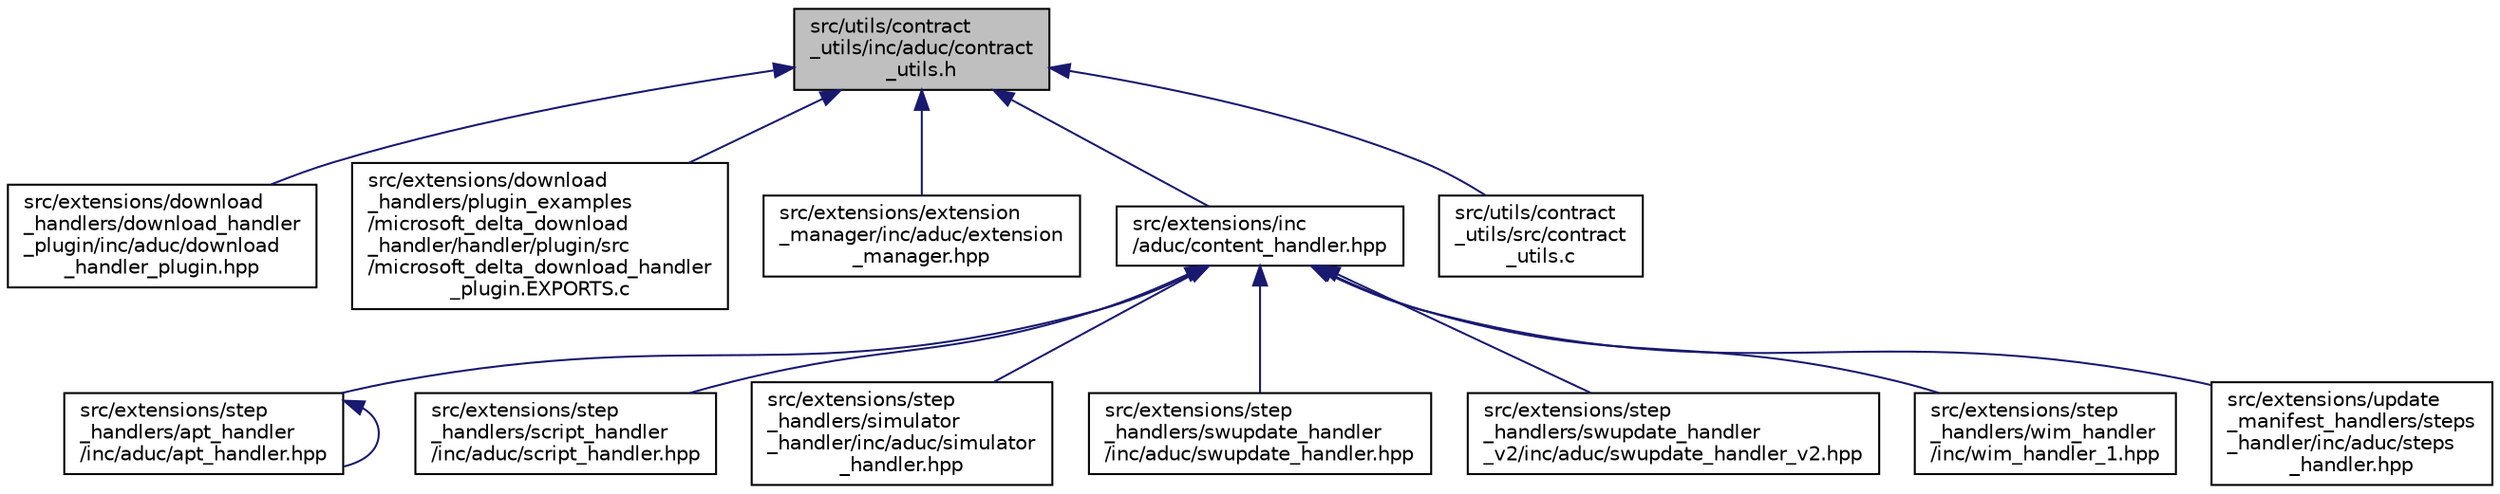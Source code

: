 digraph "src/utils/contract_utils/inc/aduc/contract_utils.h"
{
 // LATEX_PDF_SIZE
  edge [fontname="Helvetica",fontsize="10",labelfontname="Helvetica",labelfontsize="10"];
  node [fontname="Helvetica",fontsize="10",shape=record];
  Node1 [label="src/utils/contract\l_utils/inc/aduc/contract\l_utils.h",height=0.2,width=0.4,color="black", fillcolor="grey75", style="filled", fontcolor="black",tooltip="The header for contract utils."];
  Node1 -> Node2 [dir="back",color="midnightblue",fontsize="10",style="solid",fontname="Helvetica"];
  Node2 [label="src/extensions/download\l_handlers/download_handler\l_plugin/inc/aduc/download\l_handler_plugin.hpp",height=0.2,width=0.4,color="black", fillcolor="white", style="filled",URL="$download__handler__plugin_8hpp.html",tooltip="header for DownloadHandlerPlugin class that abstracts using a download handler extension shared libra..."];
  Node1 -> Node3 [dir="back",color="midnightblue",fontsize="10",style="solid",fontname="Helvetica"];
  Node3 [label="src/extensions/download\l_handlers/plugin_examples\l/microsoft_delta_download\l_handler/handler/plugin/src\l/microsoft_delta_download_handler\l_plugin.EXPORTS.c",height=0.2,width=0.4,color="black", fillcolor="white", style="filled",URL="$microsoft__delta__download__handler__plugin_8EXPORTS_8c.html",tooltip="An example implementation of a DownloadHandler plugin module that produces full target updates using ..."];
  Node1 -> Node4 [dir="back",color="midnightblue",fontsize="10",style="solid",fontname="Helvetica"];
  Node4 [label="src/extensions/extension\l_manager/inc/aduc/extension\l_manager.hpp",height=0.2,width=0.4,color="black", fillcolor="white", style="filled",URL="$extension__manager_8hpp.html",tooltip="Definition of the ExtensionManager."];
  Node1 -> Node5 [dir="back",color="midnightblue",fontsize="10",style="solid",fontname="Helvetica"];
  Node5 [label="src/extensions/inc\l/aduc/content_handler.hpp",height=0.2,width=0.4,color="black", fillcolor="white", style="filled",URL="$content__handler_8hpp.html",tooltip="Defines ContentHandler interface."];
  Node5 -> Node6 [dir="back",color="midnightblue",fontsize="10",style="solid",fontname="Helvetica"];
  Node6 [label="src/extensions/step\l_handlers/apt_handler\l/inc/aduc/apt_handler.hpp",height=0.2,width=0.4,color="black", fillcolor="white", style="filled",URL="$apt__handler_8hpp.html",tooltip="Defines types and methods for APT handler plug-in for APT (Advanced Package Tool)"];
  Node6 -> Node6 [dir="back",color="midnightblue",fontsize="10",style="solid",fontname="Helvetica"];
  Node5 -> Node7 [dir="back",color="midnightblue",fontsize="10",style="solid",fontname="Helvetica"];
  Node7 [label="src/extensions/step\l_handlers/script_handler\l/inc/aduc/script_handler.hpp",height=0.2,width=0.4,color="black", fillcolor="white", style="filled",URL="$script__handler_8hpp.html",tooltip="Defines ScriptHandlerImpl."];
  Node5 -> Node8 [dir="back",color="midnightblue",fontsize="10",style="solid",fontname="Helvetica"];
  Node8 [label="src/extensions/step\l_handlers/simulator\l_handler/inc/aduc/simulator\l_handler.hpp",height=0.2,width=0.4,color="black", fillcolor="white", style="filled",URL="$simulator__handler_8hpp.html",tooltip="Defines SimulatorHandlerImpl."];
  Node5 -> Node9 [dir="back",color="midnightblue",fontsize="10",style="solid",fontname="Helvetica"];
  Node9 [label="src/extensions/step\l_handlers/swupdate_handler\l/inc/aduc/swupdate_handler.hpp",height=0.2,width=0.4,color="black", fillcolor="white", style="filled",URL="$swupdate__handler_8hpp.html",tooltip="Defines SWUpdateHandlerImpl."];
  Node5 -> Node10 [dir="back",color="midnightblue",fontsize="10",style="solid",fontname="Helvetica"];
  Node10 [label="src/extensions/step\l_handlers/swupdate_handler\l_v2/inc/aduc/swupdate_handler_v2.hpp",height=0.2,width=0.4,color="black", fillcolor="white", style="filled",URL="$swupdate__handler__v2_8hpp_source.html",tooltip=" "];
  Node5 -> Node11 [dir="back",color="midnightblue",fontsize="10",style="solid",fontname="Helvetica"];
  Node11 [label="src/extensions/step\l_handlers/wim_handler\l/inc/wim_handler_1.hpp",height=0.2,width=0.4,color="black", fillcolor="white", style="filled",URL="$wim__handler__1_8hpp.html",tooltip="Defines WimHandler1."];
  Node5 -> Node12 [dir="back",color="midnightblue",fontsize="10",style="solid",fontname="Helvetica"];
  Node12 [label="src/extensions/update\l_manifest_handlers/steps\l_handler/inc/aduc/steps\l_handler.hpp",height=0.2,width=0.4,color="black", fillcolor="white", style="filled",URL="$steps__handler_8hpp.html",tooltip="Defines StepsHandlerImpl."];
  Node1 -> Node13 [dir="back",color="midnightblue",fontsize="10",style="solid",fontname="Helvetica"];
  Node13 [label="src/utils/contract\l_utils/src/contract\l_utils.c",height=0.2,width=0.4,color="black", fillcolor="white", style="filled",URL="$contract__utils_8c.html",tooltip="The implementation for contract utils."];
}
